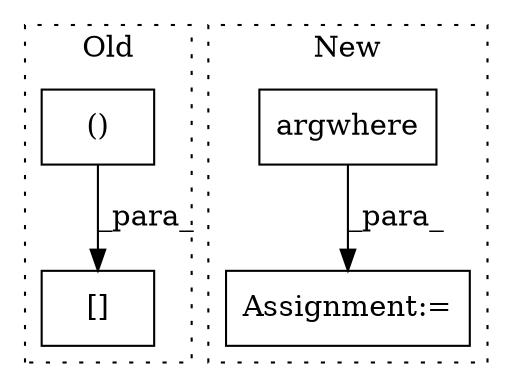 digraph G {
subgraph cluster0 {
1 [label="[]" a="2" s="1975,2020" l="18,2" shape="box"];
4 [label="()" a="106" s="1993" l="27" shape="box"];
label = "Old";
style="dotted";
}
subgraph cluster1 {
2 [label="argwhere" a="32" s="1998,2034" l="9,1" shape="box"];
3 [label="Assignment:=" a="7" s="2044" l="2" shape="box"];
label = "New";
style="dotted";
}
2 -> 3 [label="_para_"];
4 -> 1 [label="_para_"];
}